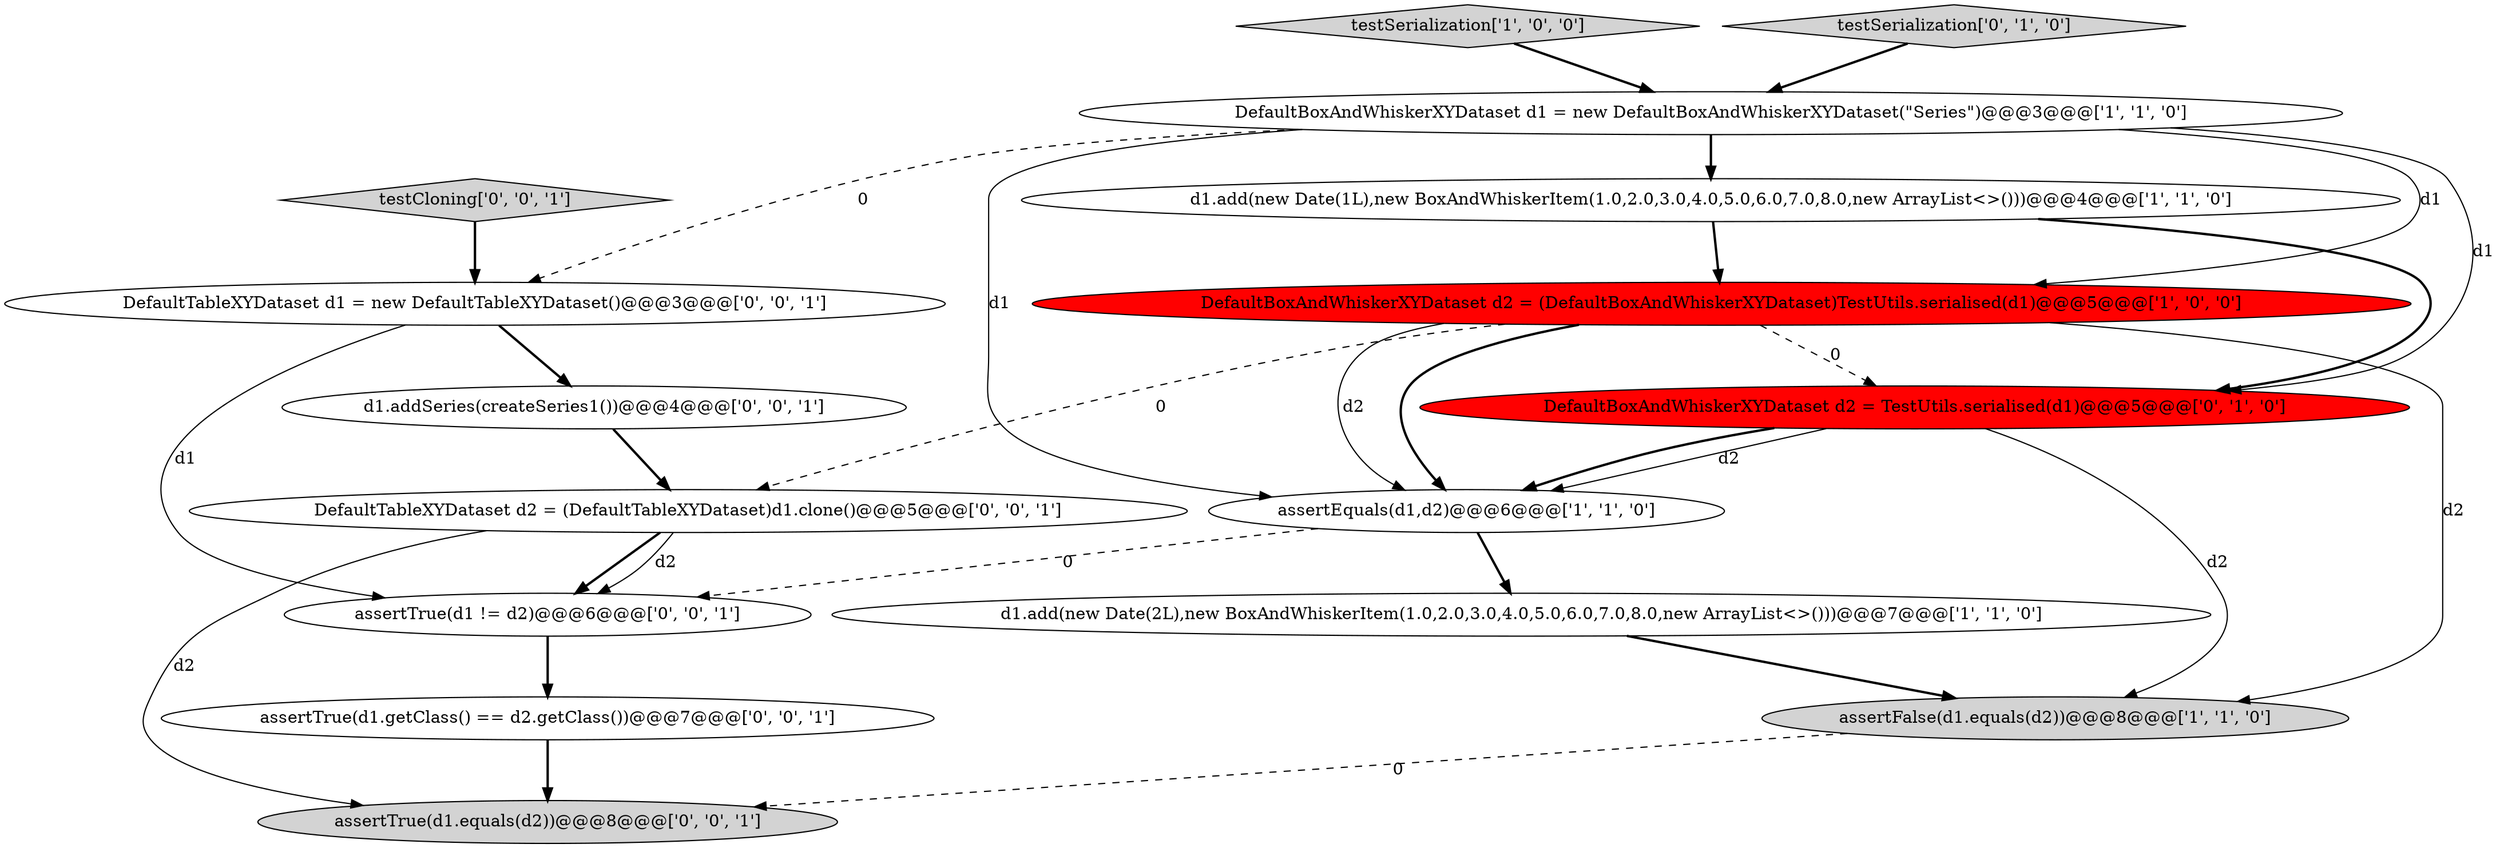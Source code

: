 digraph {
1 [style = filled, label = "testSerialization['1', '0', '0']", fillcolor = lightgray, shape = diamond image = "AAA0AAABBB1BBB"];
6 [style = filled, label = "d1.add(new Date(1L),new BoxAndWhiskerItem(1.0,2.0,3.0,4.0,5.0,6.0,7.0,8.0,new ArrayList<>()))@@@4@@@['1', '1', '0']", fillcolor = white, shape = ellipse image = "AAA0AAABBB1BBB"];
7 [style = filled, label = "testSerialization['0', '1', '0']", fillcolor = lightgray, shape = diamond image = "AAA0AAABBB2BBB"];
12 [style = filled, label = "assertTrue(d1.equals(d2))@@@8@@@['0', '0', '1']", fillcolor = lightgray, shape = ellipse image = "AAA0AAABBB3BBB"];
11 [style = filled, label = "d1.addSeries(createSeries1())@@@4@@@['0', '0', '1']", fillcolor = white, shape = ellipse image = "AAA0AAABBB3BBB"];
2 [style = filled, label = "d1.add(new Date(2L),new BoxAndWhiskerItem(1.0,2.0,3.0,4.0,5.0,6.0,7.0,8.0,new ArrayList<>()))@@@7@@@['1', '1', '0']", fillcolor = white, shape = ellipse image = "AAA0AAABBB1BBB"];
13 [style = filled, label = "assertTrue(d1.getClass() == d2.getClass())@@@7@@@['0', '0', '1']", fillcolor = white, shape = ellipse image = "AAA0AAABBB3BBB"];
0 [style = filled, label = "DefaultBoxAndWhiskerXYDataset d2 = (DefaultBoxAndWhiskerXYDataset)TestUtils.serialised(d1)@@@5@@@['1', '0', '0']", fillcolor = red, shape = ellipse image = "AAA1AAABBB1BBB"];
10 [style = filled, label = "testCloning['0', '0', '1']", fillcolor = lightgray, shape = diamond image = "AAA0AAABBB3BBB"];
15 [style = filled, label = "DefaultTableXYDataset d2 = (DefaultTableXYDataset)d1.clone()@@@5@@@['0', '0', '1']", fillcolor = white, shape = ellipse image = "AAA0AAABBB3BBB"];
9 [style = filled, label = "assertTrue(d1 != d2)@@@6@@@['0', '0', '1']", fillcolor = white, shape = ellipse image = "AAA0AAABBB3BBB"];
5 [style = filled, label = "DefaultBoxAndWhiskerXYDataset d1 = new DefaultBoxAndWhiskerXYDataset(\"Series\")@@@3@@@['1', '1', '0']", fillcolor = white, shape = ellipse image = "AAA0AAABBB1BBB"];
8 [style = filled, label = "DefaultBoxAndWhiskerXYDataset d2 = TestUtils.serialised(d1)@@@5@@@['0', '1', '0']", fillcolor = red, shape = ellipse image = "AAA1AAABBB2BBB"];
3 [style = filled, label = "assertFalse(d1.equals(d2))@@@8@@@['1', '1', '0']", fillcolor = lightgray, shape = ellipse image = "AAA0AAABBB1BBB"];
14 [style = filled, label = "DefaultTableXYDataset d1 = new DefaultTableXYDataset()@@@3@@@['0', '0', '1']", fillcolor = white, shape = ellipse image = "AAA0AAABBB3BBB"];
4 [style = filled, label = "assertEquals(d1,d2)@@@6@@@['1', '1', '0']", fillcolor = white, shape = ellipse image = "AAA0AAABBB1BBB"];
1->5 [style = bold, label=""];
5->14 [style = dashed, label="0"];
10->14 [style = bold, label=""];
2->3 [style = bold, label=""];
5->8 [style = solid, label="d1"];
0->15 [style = dashed, label="0"];
6->0 [style = bold, label=""];
8->3 [style = solid, label="d2"];
4->2 [style = bold, label=""];
14->9 [style = solid, label="d1"];
0->4 [style = solid, label="d2"];
11->15 [style = bold, label=""];
4->9 [style = dashed, label="0"];
7->5 [style = bold, label=""];
13->12 [style = bold, label=""];
5->4 [style = solid, label="d1"];
5->6 [style = bold, label=""];
3->12 [style = dashed, label="0"];
0->4 [style = bold, label=""];
15->9 [style = bold, label=""];
0->3 [style = solid, label="d2"];
6->8 [style = bold, label=""];
8->4 [style = solid, label="d2"];
15->9 [style = solid, label="d2"];
0->8 [style = dashed, label="0"];
5->0 [style = solid, label="d1"];
8->4 [style = bold, label=""];
15->12 [style = solid, label="d2"];
14->11 [style = bold, label=""];
9->13 [style = bold, label=""];
}
